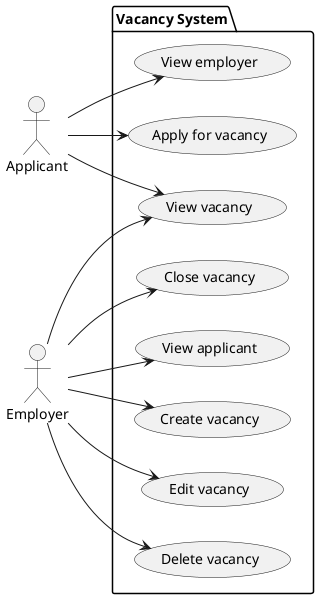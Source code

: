 @startuml
left to right direction

actor Applicant as a
actor Employer  as e

package "Vacancy System" {
  usecase "Create vacancy"      as cv
  usecase "Edit vacancy"        as ev
  usecase "Delete vacancy"      as dv
  usecase "Close vacancy"       as clv
  usecase "View vacancy"        as vv

  usecase "Apply for vacancy"   as afv

  usecase "View applicant" as vap
  usecase "View employer" as vep
  
}

e --> cv
e --> ev
e --> dv
e --> vv
e --> clv

a --> vv
a --> afv

a -> vep
e -> vap

@enduml
